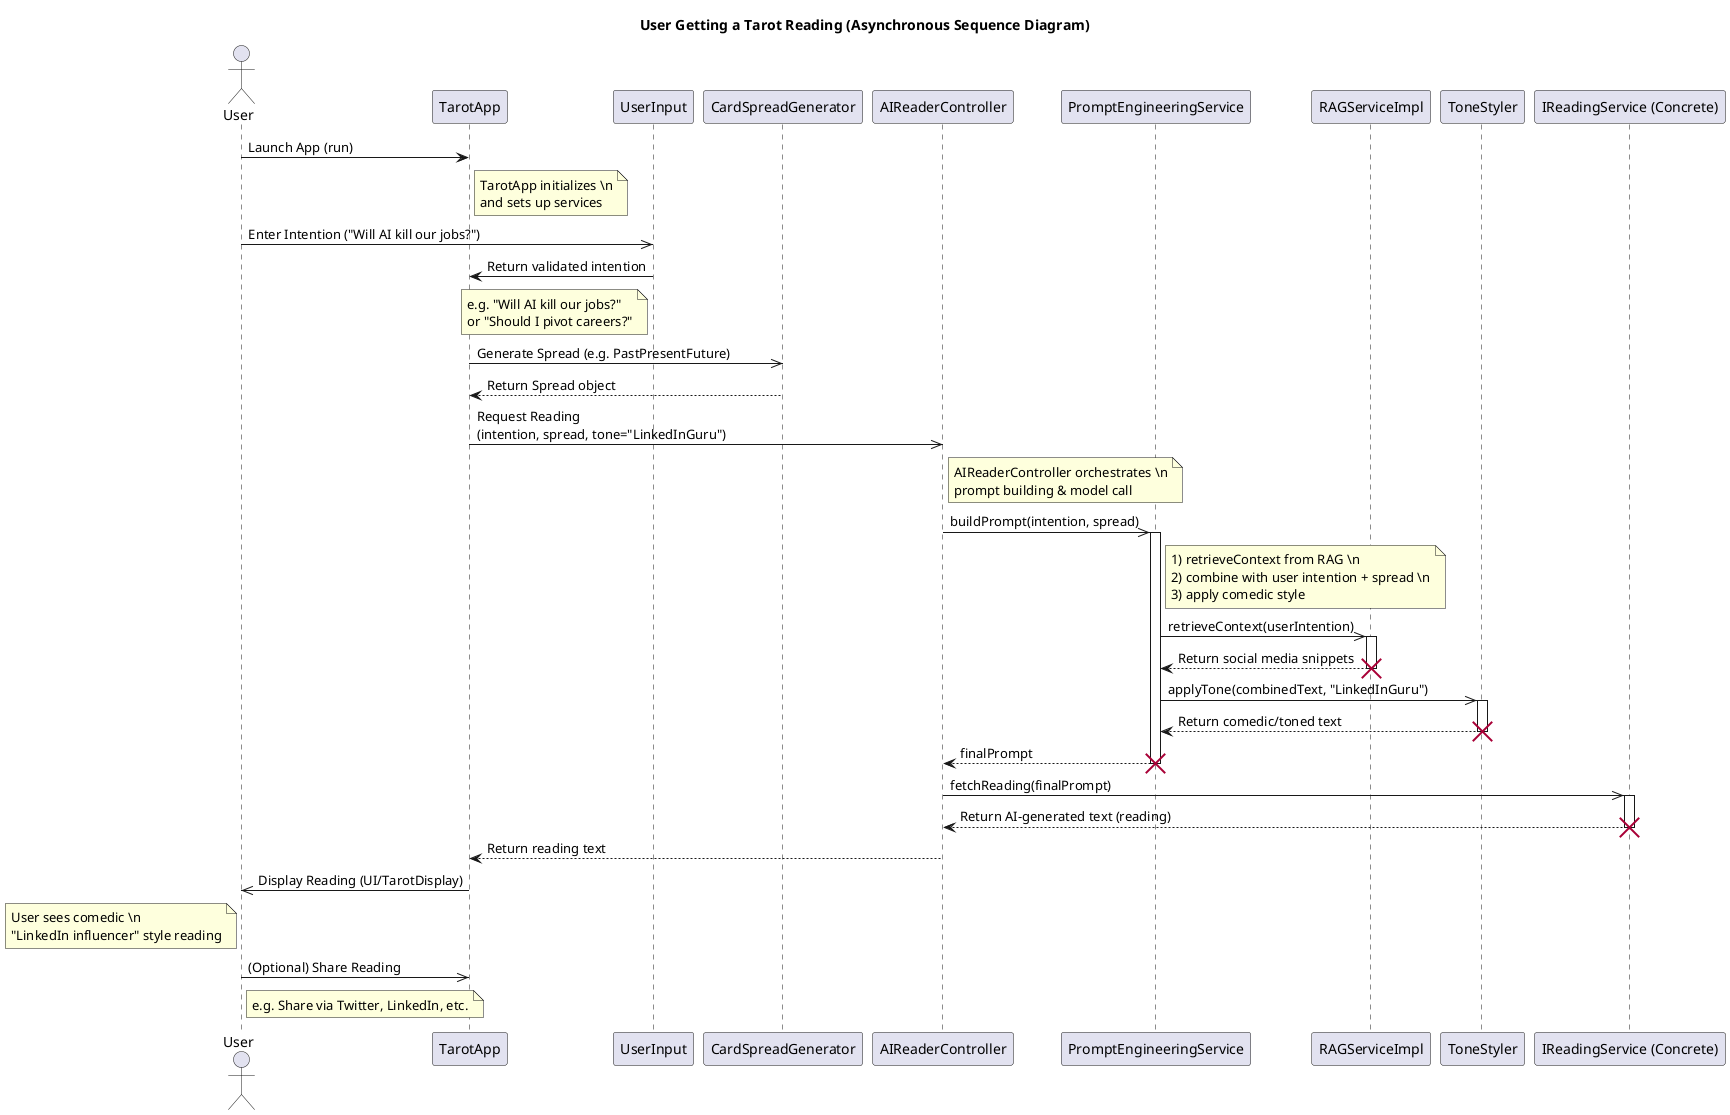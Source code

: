 @startuml
title "User Getting a Tarot Reading (Asynchronous Sequence Diagram)"

actor User as U

participant "TarotApp" as TA
participant "UserInput" as UI
participant "CardSpreadGenerator" as CSG
participant "AIReaderController" as ARC
participant "PromptEngineeringService" as PES
participant "RAGServiceImpl" as RAG
participant "ToneStyler" as TS
participant "IReadingService (Concrete)" as RS

U -> TA: Launch App (run)
note right of TA
  TarotApp initializes \n
  and sets up services
end note

U ->> UI: Enter Intention ("Will AI kill our jobs?")
UI -> TA: Return validated intention
note left of UI
  e.g. "Will AI kill our jobs?"
  or "Should I pivot careers?"
end note

TA ->> CSG: Generate Spread (e.g. PastPresentFuture)
CSG --> TA: Return Spread object

TA ->> ARC: Request Reading \n(intention, spread, tone="LinkedInGuru")
note right of ARC
  AIReaderController orchestrates \n
  prompt building & model call
end note

' Build the prompt asynchronously
ARC ->> PES: buildPrompt(intention, spread)
activate PES
note right of PES
  1) retrieveContext from RAG \n
  2) combine with user intention + spread \n
  3) apply comedic style
end note

PES ->> RAG: retrieveContext(userIntention)
activate RAG
RAG --> PES: Return social media snippets
destroy RAG

PES ->> TS: applyTone(combinedText, "LinkedInGuru")
activate TS
TS --> PES: Return comedic/toned text
destroy TS

PES --> ARC: finalPrompt
destroy PES

' Now fetch reading from AI, also async
ARC ->> RS: fetchReading(finalPrompt)
activate RS
RS --> ARC: Return AI-generated text (reading)
destroy RS

ARC --> TA: Return reading text

TA ->> U: Display Reading (UI/TarotDisplay)
note left of U
  User sees comedic \n
  "LinkedIn influencer" style reading
end note

U ->> TA: (Optional) Share Reading
note right of U
  e.g. Share via Twitter, LinkedIn, etc.
end note

@enduml